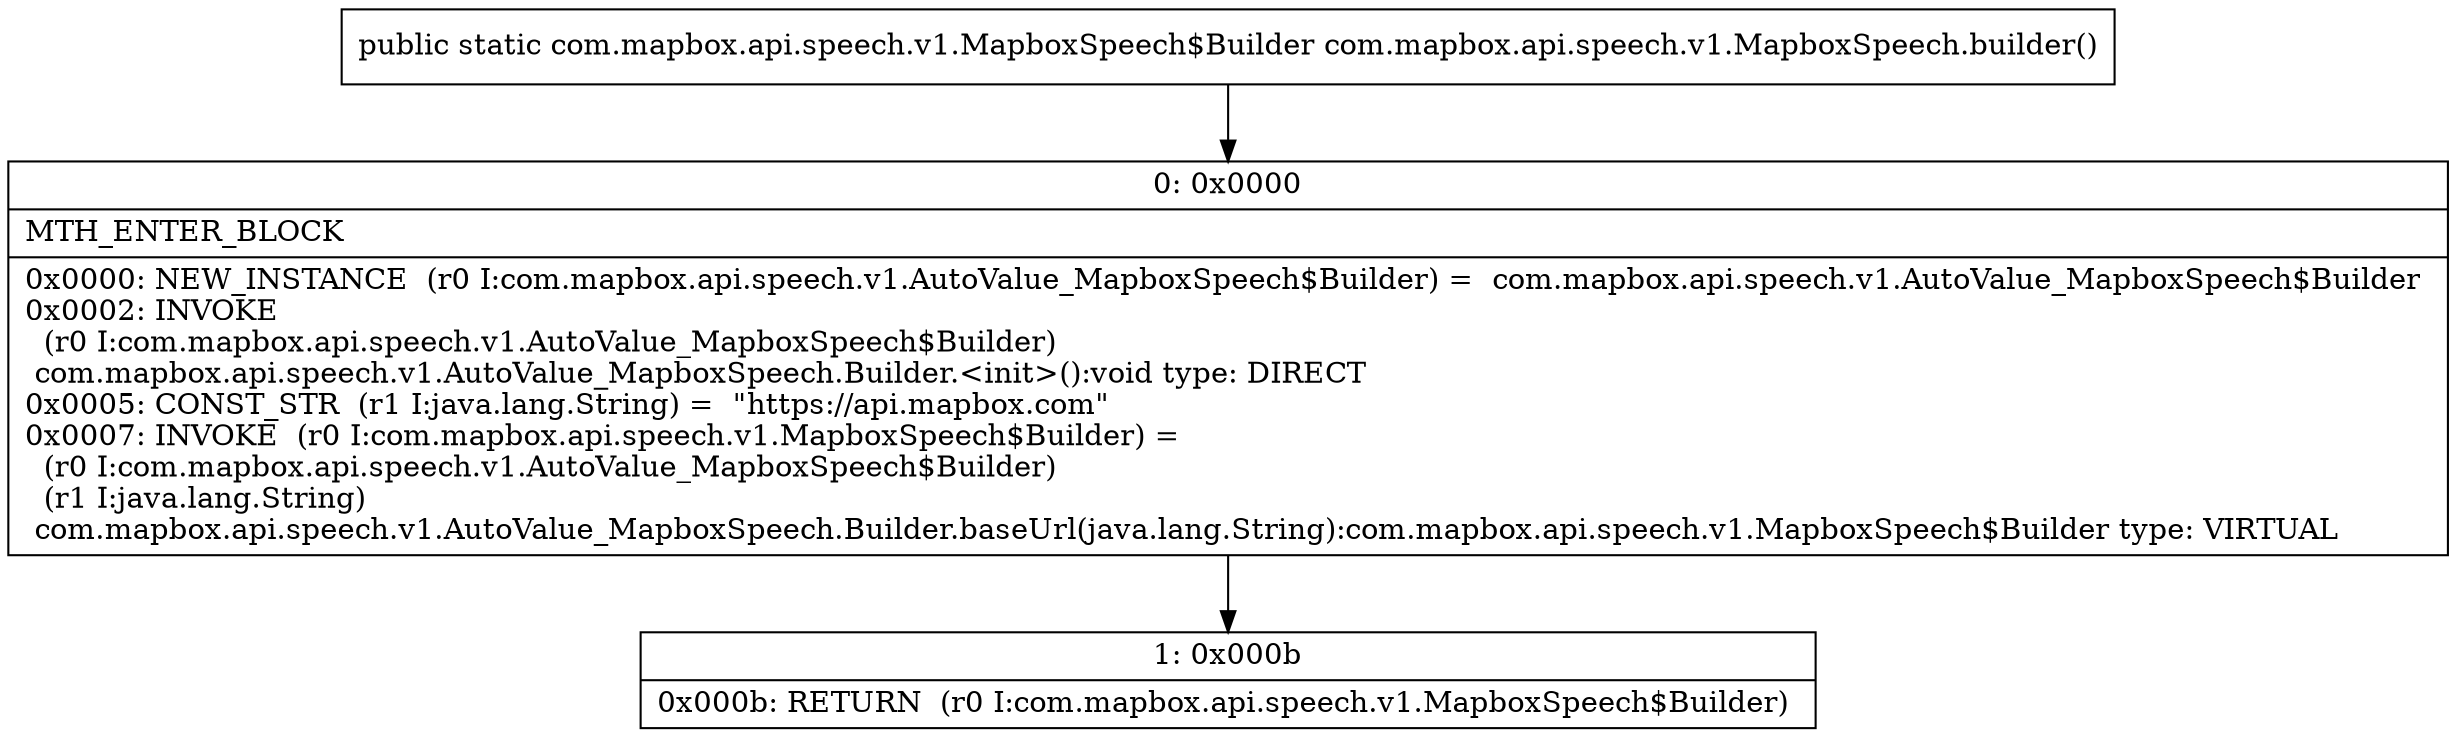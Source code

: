digraph "CFG forcom.mapbox.api.speech.v1.MapboxSpeech.builder()Lcom\/mapbox\/api\/speech\/v1\/MapboxSpeech$Builder;" {
Node_0 [shape=record,label="{0\:\ 0x0000|MTH_ENTER_BLOCK\l|0x0000: NEW_INSTANCE  (r0 I:com.mapbox.api.speech.v1.AutoValue_MapboxSpeech$Builder) =  com.mapbox.api.speech.v1.AutoValue_MapboxSpeech$Builder \l0x0002: INVOKE  \l  (r0 I:com.mapbox.api.speech.v1.AutoValue_MapboxSpeech$Builder)\l com.mapbox.api.speech.v1.AutoValue_MapboxSpeech.Builder.\<init\>():void type: DIRECT \l0x0005: CONST_STR  (r1 I:java.lang.String) =  \"https:\/\/api.mapbox.com\" \l0x0007: INVOKE  (r0 I:com.mapbox.api.speech.v1.MapboxSpeech$Builder) = \l  (r0 I:com.mapbox.api.speech.v1.AutoValue_MapboxSpeech$Builder)\l  (r1 I:java.lang.String)\l com.mapbox.api.speech.v1.AutoValue_MapboxSpeech.Builder.baseUrl(java.lang.String):com.mapbox.api.speech.v1.MapboxSpeech$Builder type: VIRTUAL \l}"];
Node_1 [shape=record,label="{1\:\ 0x000b|0x000b: RETURN  (r0 I:com.mapbox.api.speech.v1.MapboxSpeech$Builder) \l}"];
MethodNode[shape=record,label="{public static com.mapbox.api.speech.v1.MapboxSpeech$Builder com.mapbox.api.speech.v1.MapboxSpeech.builder() }"];
MethodNode -> Node_0;
Node_0 -> Node_1;
}

